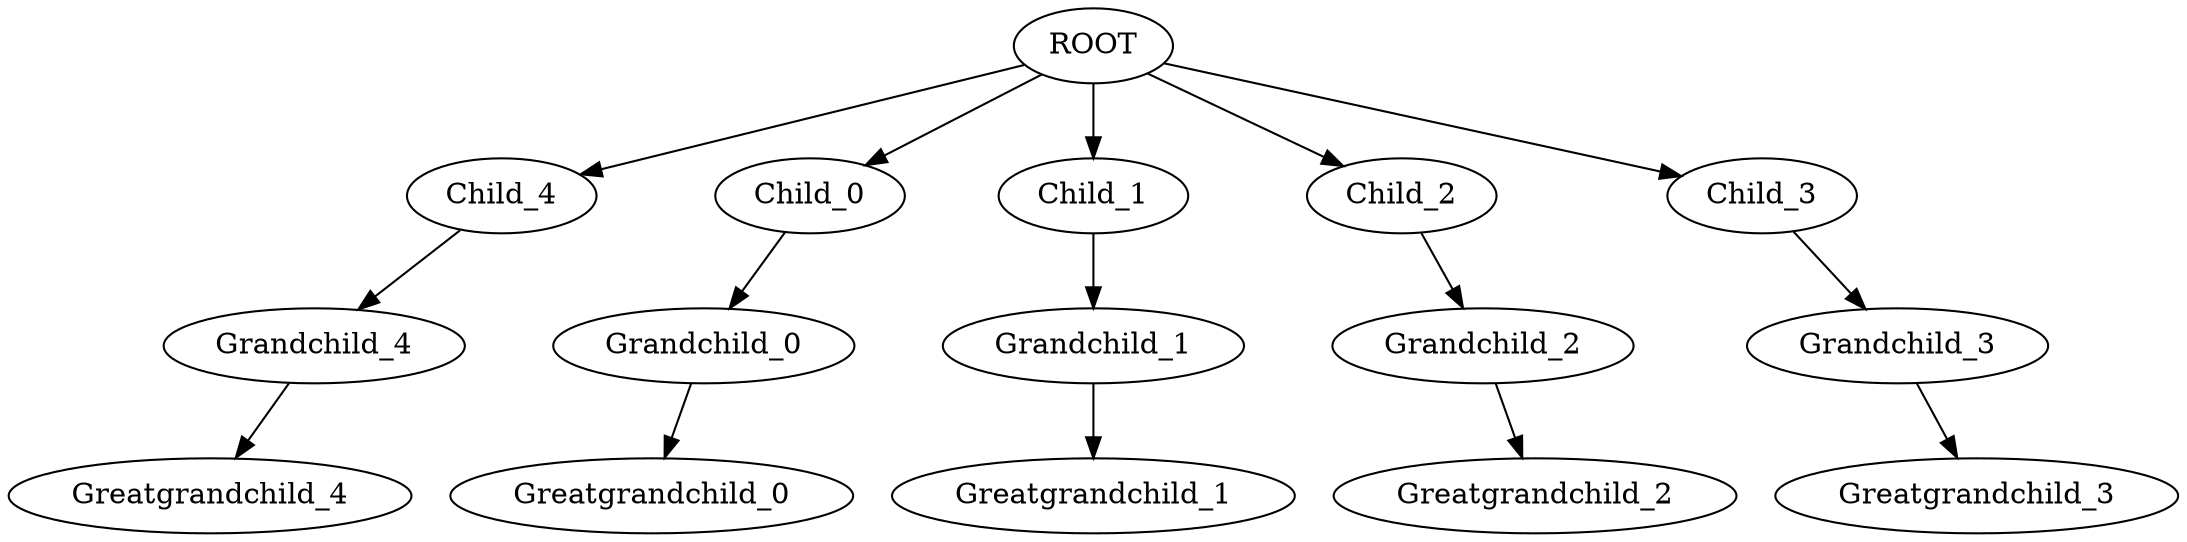 strict digraph "" {
	Child_4 -> Grandchild_4;
	ROOT -> Child_4;
	ROOT -> Child_0;
	ROOT -> Child_1;
	ROOT -> Child_2;
	ROOT -> Child_3;
	Child_0 -> Grandchild_0;
	Child_1 -> Grandchild_1;
	Child_2 -> Grandchild_2;
	Grandchild_4 -> Greatgrandchild_4;
	Child_3 -> Grandchild_3;
	Grandchild_1 -> Greatgrandchild_1;
	Grandchild_0 -> Greatgrandchild_0;
	Grandchild_3 -> Greatgrandchild_3;
	Grandchild_2 -> Greatgrandchild_2;
}
